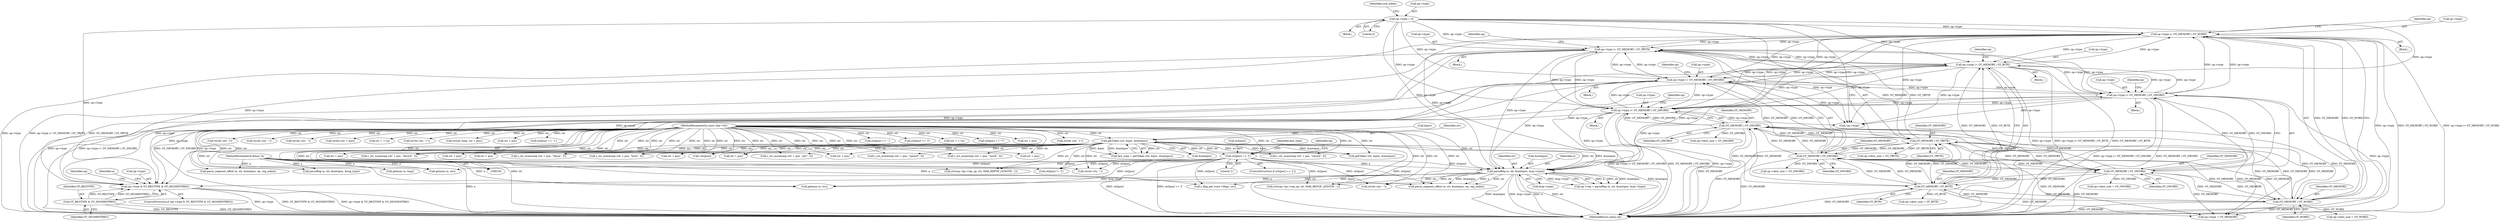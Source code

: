 digraph "0_radare2_9b46d38dd3c4de6048a488b655c7319f845af185@pointer" {
"1000763" [label="(Call,op->type & OT_REGTYPE & OT_SEGMENTREG)"];
"1000129" [label="(Call,op->type = 0)"];
"1000193" [label="(Call,op->type |= OT_MEMORY | OT_WORD)"];
"1000293" [label="(Call,op->type |= OT_MEMORY | OT_TBYTE)"];
"1000168" [label="(Call,op->type |= OT_MEMORY | OT_BYTE)"];
"1000218" [label="(Call,op->type |= OT_MEMORY | OT_DWORD)"];
"1000268" [label="(Call,op->type |= OT_MEMORY | OT_OWORD)"];
"1000243" [label="(Call,op->type |= OT_MEMORY | OT_QWORD)"];
"1000247" [label="(Call,OT_MEMORY | OT_QWORD)"];
"1000297" [label="(Call,OT_MEMORY | OT_TBYTE)"];
"1000222" [label="(Call,OT_MEMORY | OT_DWORD)"];
"1000272" [label="(Call,OT_MEMORY | OT_OWORD)"];
"1000172" [label="(Call,OT_MEMORY | OT_BYTE)"];
"1000197" [label="(Call,OT_MEMORY | OT_WORD)"];
"1000731" [label="(Call,parseReg (a, str, &nextpos, &op->type))"];
"1000106" [label="(MethodParameterIn,RAsm *a)"];
"1000314" [label="(Call,str[pos] == '[')"];
"1000107" [label="(MethodParameterIn,const char *str)"];
"1000142" [label="(Call,getToken (str, &pos, &nextpos))"];
"1000767" [label="(Call,OT_REGTYPE & OT_SEGMENTREG)"];
"1000404" [label="(Call,str[pos] == '-')"];
"1000244" [label="(Call,op->type)"];
"1000175" [label="(Call,op->dest_size = OT_BYTE)"];
"1000249" [label="(Identifier,OT_QWORD)"];
"1000767" [label="(Call,OT_REGTYPE & OT_SEGMENTREG)"];
"1000272" [label="(Call,OT_MEMORY | OT_OWORD)"];
"1000142" [label="(Call,getToken (str, &pos, &nextpos))"];
"1000409" [label="(Call,str[pos] == ']')"];
"1000140" [label="(Call,last_type = getToken (str, &pos, &nextpos))"];
"1000314" [label="(Call,str[pos] == '[')"];
"1000708" [label="(Call,strncpy (op->rep_op, str, MAX_REPOP_LENGTH - 1))"];
"1000909" [label="(Call,strchr (str, '-'))"];
"1000267" [label="(Block,)"];
"1000300" [label="(Call,op->dest_size = OT_TBYTE)"];
"1000177" [label="(Identifier,op)"];
"1000150" [label="(Call,r_str_ncasecmp (str + pos, \"ptr\", 3))"];
"1000192" [label="(Block,)"];
"1000169" [label="(Call,op->type)"];
"1000106" [label="(MethodParameterIn,RAsm *a)"];
"1000858" [label="(Call,str = ++p)"];
"1000458" [label="(Call,str[pos] == '*')"];
"1000198" [label="(Identifier,OT_MEMORY)"];
"1000297" [label="(Call,OT_MEMORY | OT_TBYTE)"];
"1000846" [label="(Call,strchr (str, '-'))"];
"1000193" [label="(Call,op->type |= OT_MEMORY | OT_WORD)"];
"1000318" [label="(Literal,'[')"];
"1000212" [label="(Call,str + pos)"];
"1000236" [label="(Call,r_str_ncasecmp (str + pos, \"qword\", 5))"];
"1000217" [label="(Block,)"];
"1000277" [label="(Identifier,op)"];
"1000302" [label="(Identifier,op)"];
"1000194" [label="(Call,op->type)"];
"1000385" [label="(Call,getToken (str, &pos, &nextpos))"];
"1000762" [label="(ControlStructure,if (op->type & OT_REGTYPE & OT_SEGMENTREG))"];
"1000929" [label="(Call,getnum (a, str))"];
"1000162" [label="(Call,str + pos)"];
"1000242" [label="(Block,)"];
"1000673" [label="(Call,str + pos)"];
"1000261" [label="(Call,r_str_ncasecmp (str + pos, \"oword\", 5))"];
"1000772" [label="(Identifier,a)"];
"1000129" [label="(Call,op->type = 0)"];
"1000135" [label="(Identifier,size_token)"];
"1000627" [label="(Call,strchr (str, '+'))"];
"1000783" [label="(Identifier,op)"];
"1000219" [label="(Call,op->type)"];
"1000275" [label="(Call,op->dest_size = OT_OWORD)"];
"1000222" [label="(Call,OT_MEMORY | OT_DWORD)"];
"1000252" [label="(Identifier,op)"];
"1000764" [label="(Call,op->type)"];
"1000274" [label="(Identifier,OT_OWORD)"];
"1000298" [label="(Identifier,OT_MEMORY)"];
"1000639" [label="(Call,strchr (str, ']'))"];
"1000768" [label="(Identifier,OT_REGTYPE)"];
"1000489" [label="(Call,parseReg (a, str, &nextpos, &reg_type))"];
"1000199" [label="(Identifier,OT_WORD)"];
"1000633" [label="(Call,strchr (str, '-'))"];
"1000269" [label="(Call,op->type)"];
"1000727" [label="(Call,op->reg = parseReg (a, str, &nextpos, &op->type))"];
"1000771" [label="(Call,parse_segment_offset (a, str, &nextpos, op, reg_index))"];
"1000250" [label="(Call,op->dest_size = OT_QWORD)"];
"1000612" [label="(Call,strchr (str, '-'))"];
"1000143" [label="(Identifier,str)"];
"1000682" [label="(Call,getnum (a, tmp))"];
"1000666" [label="(Call,strlen (str + pos))"];
"1000262" [label="(Call,str + pos)"];
"1000921" [label="(Call,str = ++p)"];
"1000237" [label="(Call,str + pos)"];
"1000268" [label="(Call,op->type |= OT_MEMORY | OT_OWORD)"];
"1000554" [label="(Call,parse_segment_offset (a, str, &nextpos, op, reg_index))"];
"1000323" [label="(Identifier,op)"];
"1000832" [label="(Call,r_flag_get (core->flags, str))"];
"1000110" [label="(Block,)"];
"1000315" [label="(Call,str[pos])"];
"1000173" [label="(Identifier,OT_MEMORY)"];
"1000598" [label="(Call,strchr (str, '+'))"];
"1000223" [label="(Identifier,OT_MEMORY)"];
"1000151" [label="(Call,str + pos)"];
"1000671" [label="(Call,strcpy (tmp, str + pos))"];
"1000107" [label="(MethodParameterIn,const char *str)"];
"1000202" [label="(Identifier,op)"];
"1000197" [label="(Call,OT_MEMORY | OT_WORD)"];
"1000731" [label="(Call,parseReg (a, str, &nextpos, &op->type))"];
"1000211" [label="(Call,r_str_ncasecmp (str + pos, \"dword\", 5))"];
"1000287" [label="(Call,str + pos)"];
"1000187" [label="(Call,str + pos)"];
"1000326" [label="(Call,op->type = OT_MEMORY)"];
"1000225" [label="(Call,op->dest_size = OT_DWORD)"];
"1000167" [label="(Block,)"];
"1000248" [label="(Identifier,OT_MEMORY)"];
"1000286" [label="(Call,r_str_ncasecmp (str + pos, \"tbyte\", 5))"];
"1000146" [label="(Call,&nextpos)"];
"1000243" [label="(Call,op->type |= OT_MEMORY | OT_QWORD)"];
"1000866" [label="(Call,getnum (a, str))"];
"1000693" [label="(Identifier,last_type)"];
"1000299" [label="(Identifier,OT_TBYTE)"];
"1000361" [label="(Call,str[pos] != ']')"];
"1000144" [label="(Call,&pos)"];
"1000321" [label="(Call,!op->type)"];
"1000294" [label="(Call,op->type)"];
"1000877" [label="(Call,strncpy (op->rep_op, str, MAX_REPOP_LENGTH - 1))"];
"1000200" [label="(Call,op->dest_size = OT_WORD)"];
"1000667" [label="(Call,str + pos)"];
"1000168" [label="(Call,op->type |= OT_MEMORY | OT_BYTE)"];
"1000736" [label="(Call,&op->type)"];
"1000273" [label="(Identifier,OT_MEMORY)"];
"1000227" [label="(Identifier,op)"];
"1000186" [label="(Call,r_str_ncasecmp (str + pos, \"word\", 4))"];
"1000769" [label="(Identifier,OT_SEGMENTREG)"];
"1000161" [label="(Call,r_str_ncasecmp (str + pos, \"byte\", 4))"];
"1000174" [label="(Identifier,OT_BYTE)"];
"1000733" [label="(Identifier,str)"];
"1000377" [label="(Call,!str[pos])"];
"1000934" [label="(MethodReturn,static int)"];
"1000133" [label="(Literal,0)"];
"1000313" [label="(ControlStructure,if (str[pos] == '['))"];
"1000734" [label="(Call,&nextpos)"];
"1000292" [label="(Block,)"];
"1000398" [label="(Call,str[pos] == '+')"];
"1000763" [label="(Call,op->type & OT_REGTYPE & OT_SEGMENTREG)"];
"1000732" [label="(Identifier,a)"];
"1000247" [label="(Call,OT_MEMORY | OT_QWORD)"];
"1000224" [label="(Identifier,OT_DWORD)"];
"1000130" [label="(Call,op->type)"];
"1000218" [label="(Call,op->type |= OT_MEMORY | OT_DWORD)"];
"1000172" [label="(Call,OT_MEMORY | OT_BYTE)"];
"1000293" [label="(Call,op->type |= OT_MEMORY | OT_TBYTE)"];
"1000763" -> "1000762"  [label="AST: "];
"1000763" -> "1000767"  [label="CFG: "];
"1000764" -> "1000763"  [label="AST: "];
"1000767" -> "1000763"  [label="AST: "];
"1000772" -> "1000763"  [label="CFG: "];
"1000783" -> "1000763"  [label="CFG: "];
"1000763" -> "1000934"  [label="DDG: OT_REGTYPE & OT_SEGMENTREG"];
"1000763" -> "1000934"  [label="DDG: op->type & OT_REGTYPE & OT_SEGMENTREG"];
"1000763" -> "1000934"  [label="DDG: op->type"];
"1000129" -> "1000763"  [label="DDG: op->type"];
"1000193" -> "1000763"  [label="DDG: op->type"];
"1000293" -> "1000763"  [label="DDG: op->type"];
"1000168" -> "1000763"  [label="DDG: op->type"];
"1000218" -> "1000763"  [label="DDG: op->type"];
"1000268" -> "1000763"  [label="DDG: op->type"];
"1000243" -> "1000763"  [label="DDG: op->type"];
"1000731" -> "1000763"  [label="DDG: &op->type"];
"1000767" -> "1000763"  [label="DDG: OT_REGTYPE"];
"1000767" -> "1000763"  [label="DDG: OT_SEGMENTREG"];
"1000129" -> "1000110"  [label="AST: "];
"1000129" -> "1000133"  [label="CFG: "];
"1000130" -> "1000129"  [label="AST: "];
"1000133" -> "1000129"  [label="AST: "];
"1000135" -> "1000129"  [label="CFG: "];
"1000129" -> "1000934"  [label="DDG: op->type"];
"1000129" -> "1000168"  [label="DDG: op->type"];
"1000129" -> "1000193"  [label="DDG: op->type"];
"1000129" -> "1000218"  [label="DDG: op->type"];
"1000129" -> "1000243"  [label="DDG: op->type"];
"1000129" -> "1000268"  [label="DDG: op->type"];
"1000129" -> "1000293"  [label="DDG: op->type"];
"1000129" -> "1000321"  [label="DDG: op->type"];
"1000129" -> "1000731"  [label="DDG: op->type"];
"1000193" -> "1000192"  [label="AST: "];
"1000193" -> "1000197"  [label="CFG: "];
"1000194" -> "1000193"  [label="AST: "];
"1000197" -> "1000193"  [label="AST: "];
"1000202" -> "1000193"  [label="CFG: "];
"1000193" -> "1000934"  [label="DDG: op->type"];
"1000193" -> "1000934"  [label="DDG: OT_MEMORY | OT_WORD"];
"1000193" -> "1000934"  [label="DDG: op->type |= OT_MEMORY | OT_WORD"];
"1000193" -> "1000168"  [label="DDG: op->type"];
"1000293" -> "1000193"  [label="DDG: op->type"];
"1000168" -> "1000193"  [label="DDG: op->type"];
"1000218" -> "1000193"  [label="DDG: op->type"];
"1000268" -> "1000193"  [label="DDG: op->type"];
"1000243" -> "1000193"  [label="DDG: op->type"];
"1000197" -> "1000193"  [label="DDG: OT_MEMORY"];
"1000197" -> "1000193"  [label="DDG: OT_WORD"];
"1000193" -> "1000218"  [label="DDG: op->type"];
"1000193" -> "1000243"  [label="DDG: op->type"];
"1000193" -> "1000268"  [label="DDG: op->type"];
"1000193" -> "1000293"  [label="DDG: op->type"];
"1000193" -> "1000321"  [label="DDG: op->type"];
"1000193" -> "1000731"  [label="DDG: op->type"];
"1000293" -> "1000292"  [label="AST: "];
"1000293" -> "1000297"  [label="CFG: "];
"1000294" -> "1000293"  [label="AST: "];
"1000297" -> "1000293"  [label="AST: "];
"1000302" -> "1000293"  [label="CFG: "];
"1000293" -> "1000934"  [label="DDG: op->type"];
"1000293" -> "1000934"  [label="DDG: op->type |= OT_MEMORY | OT_TBYTE"];
"1000293" -> "1000934"  [label="DDG: OT_MEMORY | OT_TBYTE"];
"1000293" -> "1000168"  [label="DDG: op->type"];
"1000293" -> "1000218"  [label="DDG: op->type"];
"1000293" -> "1000243"  [label="DDG: op->type"];
"1000293" -> "1000268"  [label="DDG: op->type"];
"1000168" -> "1000293"  [label="DDG: op->type"];
"1000218" -> "1000293"  [label="DDG: op->type"];
"1000268" -> "1000293"  [label="DDG: op->type"];
"1000243" -> "1000293"  [label="DDG: op->type"];
"1000297" -> "1000293"  [label="DDG: OT_MEMORY"];
"1000297" -> "1000293"  [label="DDG: OT_TBYTE"];
"1000293" -> "1000321"  [label="DDG: op->type"];
"1000293" -> "1000731"  [label="DDG: op->type"];
"1000168" -> "1000167"  [label="AST: "];
"1000168" -> "1000172"  [label="CFG: "];
"1000169" -> "1000168"  [label="AST: "];
"1000172" -> "1000168"  [label="AST: "];
"1000177" -> "1000168"  [label="CFG: "];
"1000168" -> "1000934"  [label="DDG: op->type |= OT_MEMORY | OT_BYTE"];
"1000168" -> "1000934"  [label="DDG: OT_MEMORY | OT_BYTE"];
"1000168" -> "1000934"  [label="DDG: op->type"];
"1000218" -> "1000168"  [label="DDG: op->type"];
"1000268" -> "1000168"  [label="DDG: op->type"];
"1000243" -> "1000168"  [label="DDG: op->type"];
"1000172" -> "1000168"  [label="DDG: OT_MEMORY"];
"1000172" -> "1000168"  [label="DDG: OT_BYTE"];
"1000168" -> "1000218"  [label="DDG: op->type"];
"1000168" -> "1000243"  [label="DDG: op->type"];
"1000168" -> "1000268"  [label="DDG: op->type"];
"1000168" -> "1000321"  [label="DDG: op->type"];
"1000168" -> "1000731"  [label="DDG: op->type"];
"1000218" -> "1000217"  [label="AST: "];
"1000218" -> "1000222"  [label="CFG: "];
"1000219" -> "1000218"  [label="AST: "];
"1000222" -> "1000218"  [label="AST: "];
"1000227" -> "1000218"  [label="CFG: "];
"1000218" -> "1000934"  [label="DDG: op->type"];
"1000218" -> "1000934"  [label="DDG: op->type |= OT_MEMORY | OT_DWORD"];
"1000218" -> "1000934"  [label="DDG: OT_MEMORY | OT_DWORD"];
"1000268" -> "1000218"  [label="DDG: op->type"];
"1000243" -> "1000218"  [label="DDG: op->type"];
"1000222" -> "1000218"  [label="DDG: OT_MEMORY"];
"1000222" -> "1000218"  [label="DDG: OT_DWORD"];
"1000218" -> "1000243"  [label="DDG: op->type"];
"1000218" -> "1000268"  [label="DDG: op->type"];
"1000218" -> "1000321"  [label="DDG: op->type"];
"1000218" -> "1000731"  [label="DDG: op->type"];
"1000268" -> "1000267"  [label="AST: "];
"1000268" -> "1000272"  [label="CFG: "];
"1000269" -> "1000268"  [label="AST: "];
"1000272" -> "1000268"  [label="AST: "];
"1000277" -> "1000268"  [label="CFG: "];
"1000268" -> "1000934"  [label="DDG: op->type"];
"1000268" -> "1000934"  [label="DDG: op->type |= OT_MEMORY | OT_OWORD"];
"1000268" -> "1000934"  [label="DDG: OT_MEMORY | OT_OWORD"];
"1000268" -> "1000243"  [label="DDG: op->type"];
"1000243" -> "1000268"  [label="DDG: op->type"];
"1000272" -> "1000268"  [label="DDG: OT_MEMORY"];
"1000272" -> "1000268"  [label="DDG: OT_OWORD"];
"1000268" -> "1000321"  [label="DDG: op->type"];
"1000268" -> "1000731"  [label="DDG: op->type"];
"1000243" -> "1000242"  [label="AST: "];
"1000243" -> "1000247"  [label="CFG: "];
"1000244" -> "1000243"  [label="AST: "];
"1000247" -> "1000243"  [label="AST: "];
"1000252" -> "1000243"  [label="CFG: "];
"1000243" -> "1000934"  [label="DDG: op->type"];
"1000243" -> "1000934"  [label="DDG: op->type |= OT_MEMORY | OT_QWORD"];
"1000243" -> "1000934"  [label="DDG: OT_MEMORY | OT_QWORD"];
"1000247" -> "1000243"  [label="DDG: OT_MEMORY"];
"1000247" -> "1000243"  [label="DDG: OT_QWORD"];
"1000243" -> "1000321"  [label="DDG: op->type"];
"1000243" -> "1000731"  [label="DDG: op->type"];
"1000247" -> "1000249"  [label="CFG: "];
"1000248" -> "1000247"  [label="AST: "];
"1000249" -> "1000247"  [label="AST: "];
"1000247" -> "1000934"  [label="DDG: OT_MEMORY"];
"1000247" -> "1000172"  [label="DDG: OT_MEMORY"];
"1000247" -> "1000197"  [label="DDG: OT_MEMORY"];
"1000247" -> "1000222"  [label="DDG: OT_MEMORY"];
"1000297" -> "1000247"  [label="DDG: OT_MEMORY"];
"1000222" -> "1000247"  [label="DDG: OT_MEMORY"];
"1000272" -> "1000247"  [label="DDG: OT_MEMORY"];
"1000172" -> "1000247"  [label="DDG: OT_MEMORY"];
"1000197" -> "1000247"  [label="DDG: OT_MEMORY"];
"1000247" -> "1000250"  [label="DDG: OT_QWORD"];
"1000247" -> "1000272"  [label="DDG: OT_MEMORY"];
"1000247" -> "1000297"  [label="DDG: OT_MEMORY"];
"1000247" -> "1000326"  [label="DDG: OT_MEMORY"];
"1000297" -> "1000299"  [label="CFG: "];
"1000298" -> "1000297"  [label="AST: "];
"1000299" -> "1000297"  [label="AST: "];
"1000297" -> "1000934"  [label="DDG: OT_MEMORY"];
"1000297" -> "1000172"  [label="DDG: OT_MEMORY"];
"1000297" -> "1000197"  [label="DDG: OT_MEMORY"];
"1000297" -> "1000222"  [label="DDG: OT_MEMORY"];
"1000297" -> "1000272"  [label="DDG: OT_MEMORY"];
"1000222" -> "1000297"  [label="DDG: OT_MEMORY"];
"1000272" -> "1000297"  [label="DDG: OT_MEMORY"];
"1000172" -> "1000297"  [label="DDG: OT_MEMORY"];
"1000197" -> "1000297"  [label="DDG: OT_MEMORY"];
"1000297" -> "1000300"  [label="DDG: OT_TBYTE"];
"1000297" -> "1000326"  [label="DDG: OT_MEMORY"];
"1000222" -> "1000224"  [label="CFG: "];
"1000223" -> "1000222"  [label="AST: "];
"1000224" -> "1000222"  [label="AST: "];
"1000222" -> "1000934"  [label="DDG: OT_MEMORY"];
"1000222" -> "1000172"  [label="DDG: OT_MEMORY"];
"1000222" -> "1000197"  [label="DDG: OT_MEMORY"];
"1000272" -> "1000222"  [label="DDG: OT_MEMORY"];
"1000172" -> "1000222"  [label="DDG: OT_MEMORY"];
"1000197" -> "1000222"  [label="DDG: OT_MEMORY"];
"1000222" -> "1000225"  [label="DDG: OT_DWORD"];
"1000222" -> "1000272"  [label="DDG: OT_MEMORY"];
"1000222" -> "1000326"  [label="DDG: OT_MEMORY"];
"1000272" -> "1000274"  [label="CFG: "];
"1000273" -> "1000272"  [label="AST: "];
"1000274" -> "1000272"  [label="AST: "];
"1000272" -> "1000934"  [label="DDG: OT_MEMORY"];
"1000272" -> "1000172"  [label="DDG: OT_MEMORY"];
"1000272" -> "1000197"  [label="DDG: OT_MEMORY"];
"1000172" -> "1000272"  [label="DDG: OT_MEMORY"];
"1000197" -> "1000272"  [label="DDG: OT_MEMORY"];
"1000272" -> "1000275"  [label="DDG: OT_OWORD"];
"1000272" -> "1000326"  [label="DDG: OT_MEMORY"];
"1000172" -> "1000174"  [label="CFG: "];
"1000173" -> "1000172"  [label="AST: "];
"1000174" -> "1000172"  [label="AST: "];
"1000172" -> "1000934"  [label="DDG: OT_MEMORY"];
"1000197" -> "1000172"  [label="DDG: OT_MEMORY"];
"1000172" -> "1000175"  [label="DDG: OT_BYTE"];
"1000172" -> "1000197"  [label="DDG: OT_MEMORY"];
"1000172" -> "1000326"  [label="DDG: OT_MEMORY"];
"1000197" -> "1000199"  [label="CFG: "];
"1000198" -> "1000197"  [label="AST: "];
"1000199" -> "1000197"  [label="AST: "];
"1000197" -> "1000934"  [label="DDG: OT_MEMORY"];
"1000197" -> "1000200"  [label="DDG: OT_WORD"];
"1000197" -> "1000326"  [label="DDG: OT_MEMORY"];
"1000731" -> "1000727"  [label="AST: "];
"1000731" -> "1000736"  [label="CFG: "];
"1000732" -> "1000731"  [label="AST: "];
"1000733" -> "1000731"  [label="AST: "];
"1000734" -> "1000731"  [label="AST: "];
"1000736" -> "1000731"  [label="AST: "];
"1000727" -> "1000731"  [label="CFG: "];
"1000731" -> "1000934"  [label="DDG: &nextpos"];
"1000731" -> "1000934"  [label="DDG: &op->type"];
"1000731" -> "1000934"  [label="DDG: a"];
"1000731" -> "1000934"  [label="DDG: str"];
"1000731" -> "1000727"  [label="DDG: a"];
"1000731" -> "1000727"  [label="DDG: str"];
"1000731" -> "1000727"  [label="DDG: &nextpos"];
"1000731" -> "1000727"  [label="DDG: &op->type"];
"1000106" -> "1000731"  [label="DDG: a"];
"1000314" -> "1000731"  [label="DDG: str[pos]"];
"1000107" -> "1000731"  [label="DDG: str"];
"1000142" -> "1000731"  [label="DDG: str"];
"1000142" -> "1000731"  [label="DDG: &nextpos"];
"1000731" -> "1000771"  [label="DDG: a"];
"1000731" -> "1000771"  [label="DDG: str"];
"1000731" -> "1000771"  [label="DDG: &nextpos"];
"1000731" -> "1000832"  [label="DDG: str"];
"1000731" -> "1000846"  [label="DDG: str"];
"1000731" -> "1000866"  [label="DDG: a"];
"1000731" -> "1000877"  [label="DDG: str"];
"1000106" -> "1000105"  [label="AST: "];
"1000106" -> "1000934"  [label="DDG: a"];
"1000106" -> "1000489"  [label="DDG: a"];
"1000106" -> "1000554"  [label="DDG: a"];
"1000106" -> "1000682"  [label="DDG: a"];
"1000106" -> "1000771"  [label="DDG: a"];
"1000106" -> "1000866"  [label="DDG: a"];
"1000106" -> "1000929"  [label="DDG: a"];
"1000314" -> "1000313"  [label="AST: "];
"1000314" -> "1000318"  [label="CFG: "];
"1000315" -> "1000314"  [label="AST: "];
"1000318" -> "1000314"  [label="AST: "];
"1000323" -> "1000314"  [label="CFG: "];
"1000693" -> "1000314"  [label="CFG: "];
"1000314" -> "1000934"  [label="DDG: str[pos]"];
"1000314" -> "1000934"  [label="DDG: str[pos] == '['"];
"1000107" -> "1000314"  [label="DDG: str"];
"1000142" -> "1000314"  [label="DDG: str"];
"1000314" -> "1000361"  [label="DDG: str[pos]"];
"1000314" -> "1000708"  [label="DDG: str[pos]"];
"1000314" -> "1000771"  [label="DDG: str[pos]"];
"1000314" -> "1000832"  [label="DDG: str[pos]"];
"1000314" -> "1000846"  [label="DDG: str[pos]"];
"1000314" -> "1000866"  [label="DDG: str[pos]"];
"1000314" -> "1000877"  [label="DDG: str[pos]"];
"1000314" -> "1000909"  [label="DDG: str[pos]"];
"1000314" -> "1000929"  [label="DDG: str[pos]"];
"1000107" -> "1000105"  [label="AST: "];
"1000107" -> "1000934"  [label="DDG: str"];
"1000107" -> "1000142"  [label="DDG: str"];
"1000107" -> "1000150"  [label="DDG: str"];
"1000107" -> "1000151"  [label="DDG: str"];
"1000107" -> "1000161"  [label="DDG: str"];
"1000107" -> "1000162"  [label="DDG: str"];
"1000107" -> "1000186"  [label="DDG: str"];
"1000107" -> "1000187"  [label="DDG: str"];
"1000107" -> "1000211"  [label="DDG: str"];
"1000107" -> "1000212"  [label="DDG: str"];
"1000107" -> "1000236"  [label="DDG: str"];
"1000107" -> "1000237"  [label="DDG: str"];
"1000107" -> "1000261"  [label="DDG: str"];
"1000107" -> "1000262"  [label="DDG: str"];
"1000107" -> "1000286"  [label="DDG: str"];
"1000107" -> "1000287"  [label="DDG: str"];
"1000107" -> "1000361"  [label="DDG: str"];
"1000107" -> "1000377"  [label="DDG: str"];
"1000107" -> "1000385"  [label="DDG: str"];
"1000107" -> "1000398"  [label="DDG: str"];
"1000107" -> "1000404"  [label="DDG: str"];
"1000107" -> "1000409"  [label="DDG: str"];
"1000107" -> "1000458"  [label="DDG: str"];
"1000107" -> "1000489"  [label="DDG: str"];
"1000107" -> "1000554"  [label="DDG: str"];
"1000107" -> "1000598"  [label="DDG: str"];
"1000107" -> "1000612"  [label="DDG: str"];
"1000107" -> "1000627"  [label="DDG: str"];
"1000107" -> "1000633"  [label="DDG: str"];
"1000107" -> "1000639"  [label="DDG: str"];
"1000107" -> "1000666"  [label="DDG: str"];
"1000107" -> "1000667"  [label="DDG: str"];
"1000107" -> "1000671"  [label="DDG: str"];
"1000107" -> "1000673"  [label="DDG: str"];
"1000107" -> "1000708"  [label="DDG: str"];
"1000107" -> "1000771"  [label="DDG: str"];
"1000107" -> "1000832"  [label="DDG: str"];
"1000107" -> "1000846"  [label="DDG: str"];
"1000107" -> "1000858"  [label="DDG: str"];
"1000107" -> "1000866"  [label="DDG: str"];
"1000107" -> "1000877"  [label="DDG: str"];
"1000107" -> "1000909"  [label="DDG: str"];
"1000107" -> "1000921"  [label="DDG: str"];
"1000107" -> "1000929"  [label="DDG: str"];
"1000142" -> "1000140"  [label="AST: "];
"1000142" -> "1000146"  [label="CFG: "];
"1000143" -> "1000142"  [label="AST: "];
"1000144" -> "1000142"  [label="AST: "];
"1000146" -> "1000142"  [label="AST: "];
"1000140" -> "1000142"  [label="CFG: "];
"1000142" -> "1000934"  [label="DDG: &pos"];
"1000142" -> "1000934"  [label="DDG: &nextpos"];
"1000142" -> "1000140"  [label="DDG: str"];
"1000142" -> "1000140"  [label="DDG: &pos"];
"1000142" -> "1000140"  [label="DDG: &nextpos"];
"1000142" -> "1000150"  [label="DDG: str"];
"1000142" -> "1000151"  [label="DDG: str"];
"1000142" -> "1000161"  [label="DDG: str"];
"1000142" -> "1000162"  [label="DDG: str"];
"1000142" -> "1000186"  [label="DDG: str"];
"1000142" -> "1000187"  [label="DDG: str"];
"1000142" -> "1000211"  [label="DDG: str"];
"1000142" -> "1000212"  [label="DDG: str"];
"1000142" -> "1000236"  [label="DDG: str"];
"1000142" -> "1000237"  [label="DDG: str"];
"1000142" -> "1000261"  [label="DDG: str"];
"1000142" -> "1000262"  [label="DDG: str"];
"1000142" -> "1000286"  [label="DDG: str"];
"1000142" -> "1000287"  [label="DDG: str"];
"1000142" -> "1000361"  [label="DDG: str"];
"1000142" -> "1000377"  [label="DDG: str"];
"1000142" -> "1000385"  [label="DDG: str"];
"1000142" -> "1000385"  [label="DDG: &pos"];
"1000142" -> "1000385"  [label="DDG: &nextpos"];
"1000142" -> "1000708"  [label="DDG: str"];
"1000142" -> "1000909"  [label="DDG: str"];
"1000767" -> "1000769"  [label="CFG: "];
"1000768" -> "1000767"  [label="AST: "];
"1000769" -> "1000767"  [label="AST: "];
"1000767" -> "1000934"  [label="DDG: OT_SEGMENTREG"];
"1000767" -> "1000934"  [label="DDG: OT_REGTYPE"];
}
